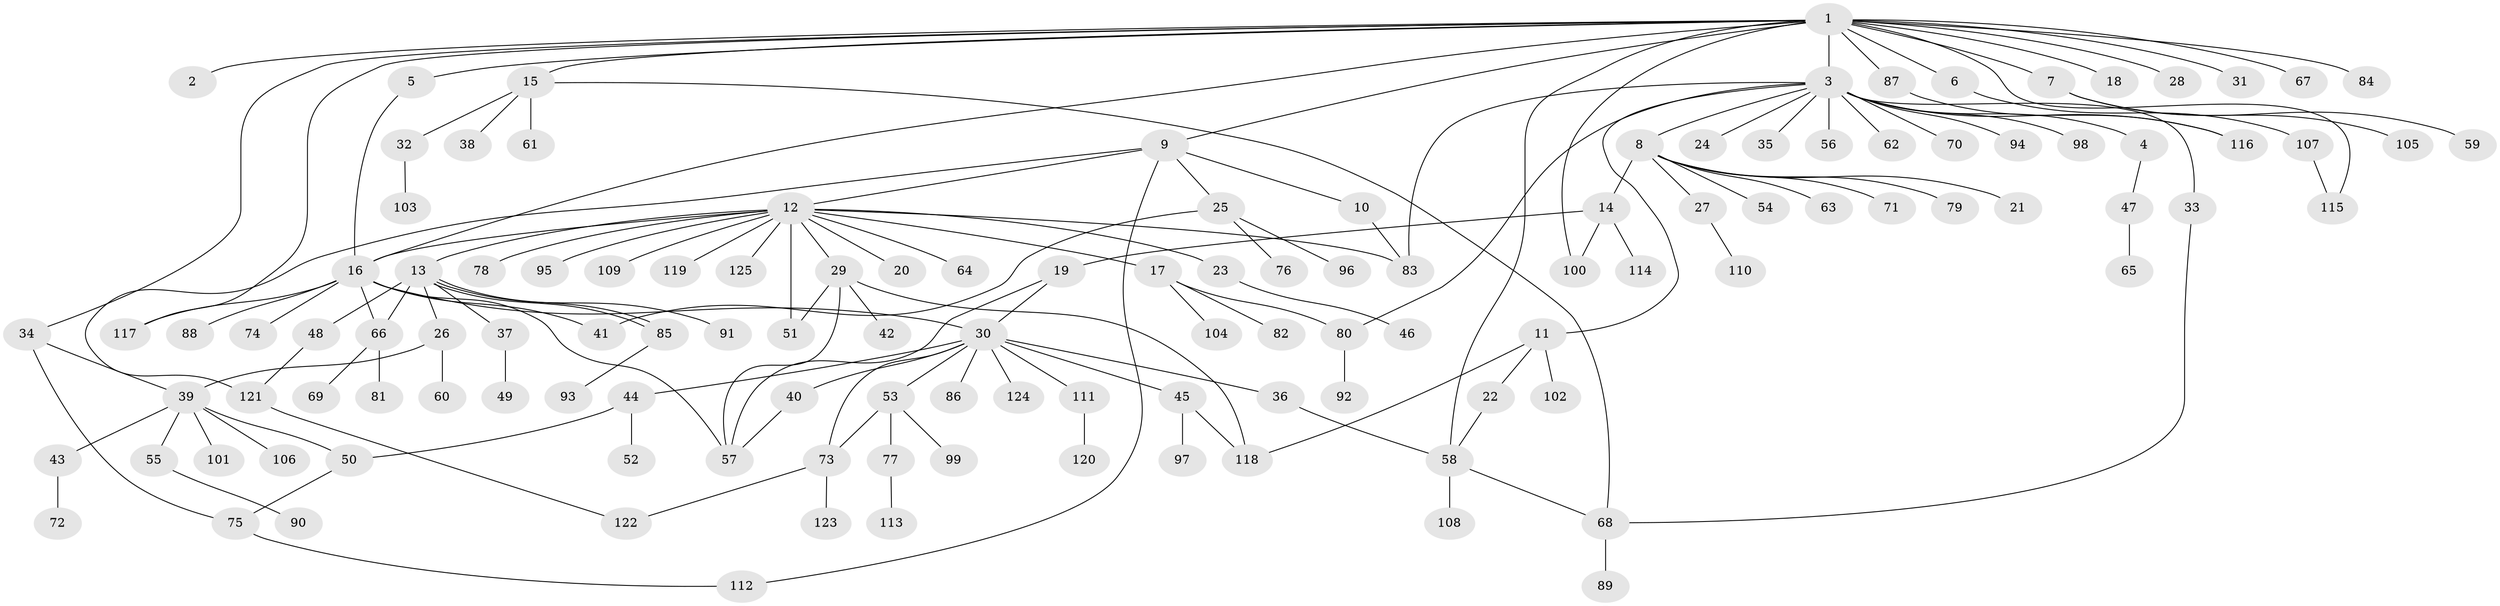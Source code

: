 // coarse degree distribution, {18: 0.013333333333333334, 1: 0.56, 15: 0.013333333333333334, 2: 0.2, 3: 0.10666666666666667, 8: 0.02666666666666667, 7: 0.013333333333333334, 19: 0.013333333333333334, 5: 0.013333333333333334, 4: 0.02666666666666667, 6: 0.013333333333333334}
// Generated by graph-tools (version 1.1) at 2025/18/03/04/25 18:18:03]
// undirected, 125 vertices, 154 edges
graph export_dot {
graph [start="1"]
  node [color=gray90,style=filled];
  1;
  2;
  3;
  4;
  5;
  6;
  7;
  8;
  9;
  10;
  11;
  12;
  13;
  14;
  15;
  16;
  17;
  18;
  19;
  20;
  21;
  22;
  23;
  24;
  25;
  26;
  27;
  28;
  29;
  30;
  31;
  32;
  33;
  34;
  35;
  36;
  37;
  38;
  39;
  40;
  41;
  42;
  43;
  44;
  45;
  46;
  47;
  48;
  49;
  50;
  51;
  52;
  53;
  54;
  55;
  56;
  57;
  58;
  59;
  60;
  61;
  62;
  63;
  64;
  65;
  66;
  67;
  68;
  69;
  70;
  71;
  72;
  73;
  74;
  75;
  76;
  77;
  78;
  79;
  80;
  81;
  82;
  83;
  84;
  85;
  86;
  87;
  88;
  89;
  90;
  91;
  92;
  93;
  94;
  95;
  96;
  97;
  98;
  99;
  100;
  101;
  102;
  103;
  104;
  105;
  106;
  107;
  108;
  109;
  110;
  111;
  112;
  113;
  114;
  115;
  116;
  117;
  118;
  119;
  120;
  121;
  122;
  123;
  124;
  125;
  1 -- 2;
  1 -- 3;
  1 -- 5;
  1 -- 6;
  1 -- 7;
  1 -- 9;
  1 -- 15;
  1 -- 16;
  1 -- 18;
  1 -- 28;
  1 -- 31;
  1 -- 34;
  1 -- 58;
  1 -- 67;
  1 -- 84;
  1 -- 87;
  1 -- 100;
  1 -- 115;
  1 -- 117;
  3 -- 4;
  3 -- 8;
  3 -- 11;
  3 -- 24;
  3 -- 33;
  3 -- 35;
  3 -- 56;
  3 -- 62;
  3 -- 70;
  3 -- 80;
  3 -- 83;
  3 -- 94;
  3 -- 98;
  3 -- 116;
  4 -- 47;
  5 -- 16;
  6 -- 107;
  7 -- 59;
  7 -- 105;
  8 -- 14;
  8 -- 21;
  8 -- 27;
  8 -- 54;
  8 -- 63;
  8 -- 71;
  8 -- 79;
  9 -- 10;
  9 -- 12;
  9 -- 25;
  9 -- 112;
  9 -- 121;
  10 -- 83;
  11 -- 22;
  11 -- 102;
  11 -- 118;
  12 -- 13;
  12 -- 16;
  12 -- 17;
  12 -- 20;
  12 -- 23;
  12 -- 29;
  12 -- 51;
  12 -- 64;
  12 -- 78;
  12 -- 83;
  12 -- 95;
  12 -- 109;
  12 -- 119;
  12 -- 125;
  13 -- 26;
  13 -- 37;
  13 -- 48;
  13 -- 66;
  13 -- 85;
  13 -- 85;
  13 -- 91;
  14 -- 19;
  14 -- 100;
  14 -- 114;
  15 -- 32;
  15 -- 38;
  15 -- 61;
  15 -- 68;
  16 -- 30;
  16 -- 41;
  16 -- 57;
  16 -- 66;
  16 -- 74;
  16 -- 88;
  16 -- 117;
  17 -- 80;
  17 -- 82;
  17 -- 104;
  19 -- 30;
  19 -- 57;
  22 -- 58;
  23 -- 46;
  25 -- 41;
  25 -- 76;
  25 -- 96;
  26 -- 39;
  26 -- 60;
  27 -- 110;
  29 -- 42;
  29 -- 51;
  29 -- 57;
  29 -- 118;
  30 -- 36;
  30 -- 40;
  30 -- 44;
  30 -- 45;
  30 -- 53;
  30 -- 73;
  30 -- 86;
  30 -- 111;
  30 -- 124;
  32 -- 103;
  33 -- 68;
  34 -- 39;
  34 -- 75;
  36 -- 58;
  37 -- 49;
  39 -- 43;
  39 -- 50;
  39 -- 55;
  39 -- 101;
  39 -- 106;
  40 -- 57;
  43 -- 72;
  44 -- 50;
  44 -- 52;
  45 -- 97;
  45 -- 118;
  47 -- 65;
  48 -- 121;
  50 -- 75;
  53 -- 73;
  53 -- 77;
  53 -- 99;
  55 -- 90;
  58 -- 68;
  58 -- 108;
  66 -- 69;
  66 -- 81;
  68 -- 89;
  73 -- 122;
  73 -- 123;
  75 -- 112;
  77 -- 113;
  80 -- 92;
  85 -- 93;
  87 -- 116;
  107 -- 115;
  111 -- 120;
  121 -- 122;
}
